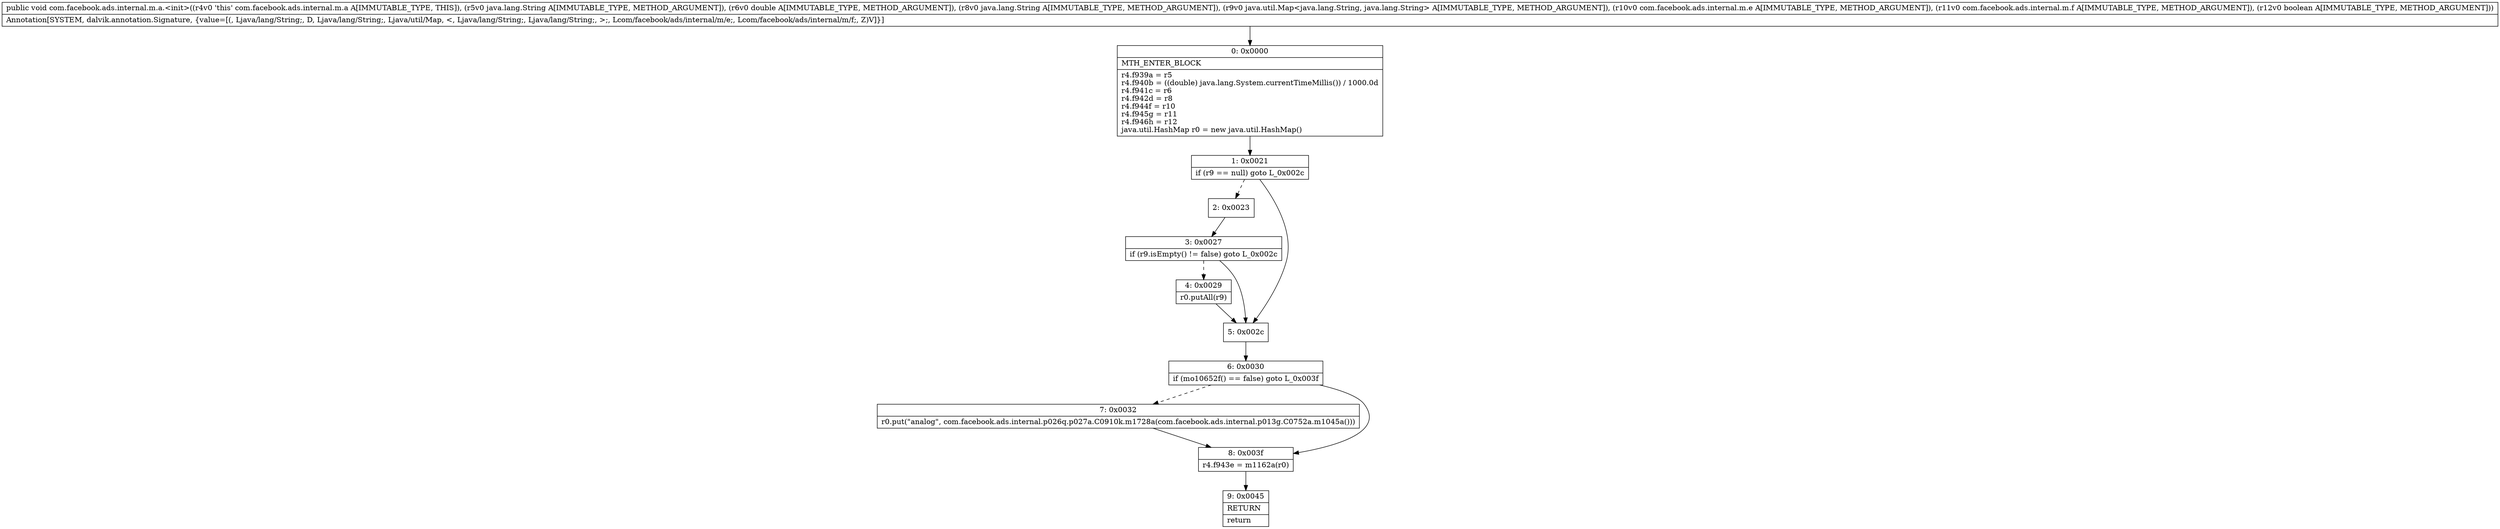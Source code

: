 digraph "CFG forcom.facebook.ads.internal.m.a.\<init\>(Ljava\/lang\/String;DLjava\/lang\/String;Ljava\/util\/Map;Lcom\/facebook\/ads\/internal\/m\/e;Lcom\/facebook\/ads\/internal\/m\/f;Z)V" {
Node_0 [shape=record,label="{0\:\ 0x0000|MTH_ENTER_BLOCK\l|r4.f939a = r5\lr4.f940b = ((double) java.lang.System.currentTimeMillis()) \/ 1000.0d\lr4.f941c = r6\lr4.f942d = r8\lr4.f944f = r10\lr4.f945g = r11\lr4.f946h = r12\ljava.util.HashMap r0 = new java.util.HashMap()\l}"];
Node_1 [shape=record,label="{1\:\ 0x0021|if (r9 == null) goto L_0x002c\l}"];
Node_2 [shape=record,label="{2\:\ 0x0023}"];
Node_3 [shape=record,label="{3\:\ 0x0027|if (r9.isEmpty() != false) goto L_0x002c\l}"];
Node_4 [shape=record,label="{4\:\ 0x0029|r0.putAll(r9)\l}"];
Node_5 [shape=record,label="{5\:\ 0x002c}"];
Node_6 [shape=record,label="{6\:\ 0x0030|if (mo10652f() == false) goto L_0x003f\l}"];
Node_7 [shape=record,label="{7\:\ 0x0032|r0.put(\"analog\", com.facebook.ads.internal.p026q.p027a.C0910k.m1728a(com.facebook.ads.internal.p013g.C0752a.m1045a()))\l}"];
Node_8 [shape=record,label="{8\:\ 0x003f|r4.f943e = m1162a(r0)\l}"];
Node_9 [shape=record,label="{9\:\ 0x0045|RETURN\l|return\l}"];
MethodNode[shape=record,label="{public void com.facebook.ads.internal.m.a.\<init\>((r4v0 'this' com.facebook.ads.internal.m.a A[IMMUTABLE_TYPE, THIS]), (r5v0 java.lang.String A[IMMUTABLE_TYPE, METHOD_ARGUMENT]), (r6v0 double A[IMMUTABLE_TYPE, METHOD_ARGUMENT]), (r8v0 java.lang.String A[IMMUTABLE_TYPE, METHOD_ARGUMENT]), (r9v0 java.util.Map\<java.lang.String, java.lang.String\> A[IMMUTABLE_TYPE, METHOD_ARGUMENT]), (r10v0 com.facebook.ads.internal.m.e A[IMMUTABLE_TYPE, METHOD_ARGUMENT]), (r11v0 com.facebook.ads.internal.m.f A[IMMUTABLE_TYPE, METHOD_ARGUMENT]), (r12v0 boolean A[IMMUTABLE_TYPE, METHOD_ARGUMENT]))  | Annotation[SYSTEM, dalvik.annotation.Signature, \{value=[(, Ljava\/lang\/String;, D, Ljava\/lang\/String;, Ljava\/util\/Map, \<, Ljava\/lang\/String;, Ljava\/lang\/String;, \>;, Lcom\/facebook\/ads\/internal\/m\/e;, Lcom\/facebook\/ads\/internal\/m\/f;, Z)V]\}]\l}"];
MethodNode -> Node_0;
Node_0 -> Node_1;
Node_1 -> Node_2[style=dashed];
Node_1 -> Node_5;
Node_2 -> Node_3;
Node_3 -> Node_4[style=dashed];
Node_3 -> Node_5;
Node_4 -> Node_5;
Node_5 -> Node_6;
Node_6 -> Node_7[style=dashed];
Node_6 -> Node_8;
Node_7 -> Node_8;
Node_8 -> Node_9;
}

